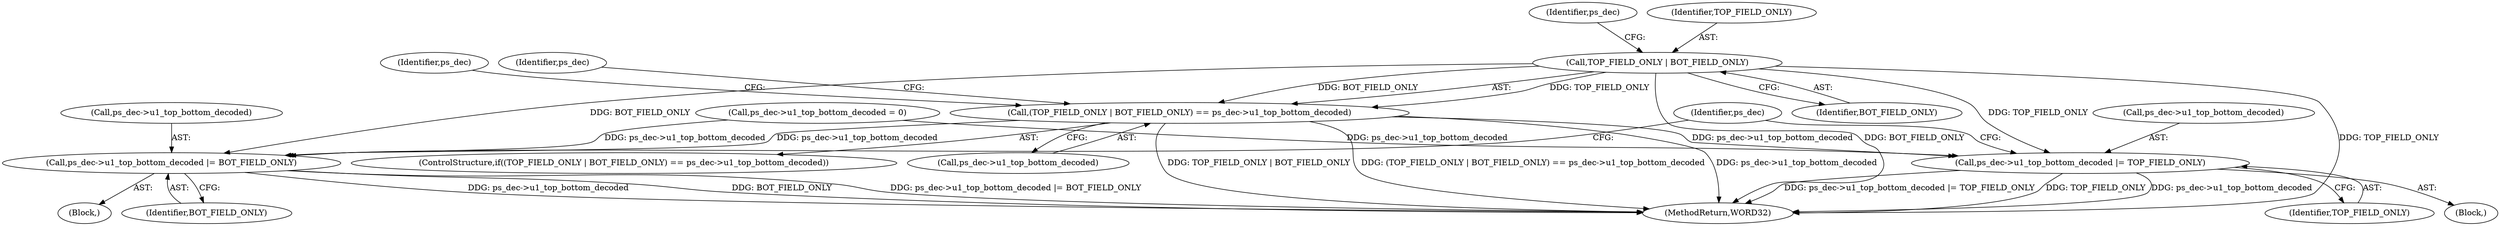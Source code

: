 digraph "0_Android_326fe991a4b7971e8aeaf4ac775491dd8abd85bb@pointer" {
"1000511" [label="(Call,(TOP_FIELD_ONLY | BOT_FIELD_ONLY) == ps_dec->u1_top_bottom_decoded)"];
"1000512" [label="(Call,TOP_FIELD_ONLY | BOT_FIELD_ONLY)"];
"1001838" [label="(Call,ps_dec->u1_top_bottom_decoded |= BOT_FIELD_ONLY)"];
"1001845" [label="(Call,ps_dec->u1_top_bottom_decoded |= TOP_FIELD_ONLY)"];
"1001844" [label="(Block,)"];
"1000510" [label="(ControlStructure,if((TOP_FIELD_ONLY | BOT_FIELD_ONLY) == ps_dec->u1_top_bottom_decoded))"];
"1000526" [label="(Identifier,ps_dec)"];
"1001855" [label="(Identifier,ps_dec)"];
"1001849" [label="(Identifier,TOP_FIELD_ONLY)"];
"1000515" [label="(Call,ps_dec->u1_top_bottom_decoded)"];
"1000516" [label="(Identifier,ps_dec)"];
"1000511" [label="(Call,(TOP_FIELD_ONLY | BOT_FIELD_ONLY) == ps_dec->u1_top_bottom_decoded)"];
"1000514" [label="(Identifier,BOT_FIELD_ONLY)"];
"1000521" [label="(Identifier,ps_dec)"];
"1000512" [label="(Call,TOP_FIELD_ONLY | BOT_FIELD_ONLY)"];
"1001837" [label="(Block,)"];
"1001842" [label="(Identifier,BOT_FIELD_ONLY)"];
"1000519" [label="(Call,ps_dec->u1_top_bottom_decoded = 0)"];
"1001845" [label="(Call,ps_dec->u1_top_bottom_decoded |= TOP_FIELD_ONLY)"];
"1001839" [label="(Call,ps_dec->u1_top_bottom_decoded)"];
"1001838" [label="(Call,ps_dec->u1_top_bottom_decoded |= BOT_FIELD_ONLY)"];
"1000513" [label="(Identifier,TOP_FIELD_ONLY)"];
"1001846" [label="(Call,ps_dec->u1_top_bottom_decoded)"];
"1002147" [label="(MethodReturn,WORD32)"];
"1000511" -> "1000510"  [label="AST: "];
"1000511" -> "1000515"  [label="CFG: "];
"1000512" -> "1000511"  [label="AST: "];
"1000515" -> "1000511"  [label="AST: "];
"1000521" -> "1000511"  [label="CFG: "];
"1000526" -> "1000511"  [label="CFG: "];
"1000511" -> "1002147"  [label="DDG: (TOP_FIELD_ONLY | BOT_FIELD_ONLY) == ps_dec->u1_top_bottom_decoded"];
"1000511" -> "1002147"  [label="DDG: ps_dec->u1_top_bottom_decoded"];
"1000511" -> "1002147"  [label="DDG: TOP_FIELD_ONLY | BOT_FIELD_ONLY"];
"1000512" -> "1000511"  [label="DDG: TOP_FIELD_ONLY"];
"1000512" -> "1000511"  [label="DDG: BOT_FIELD_ONLY"];
"1000511" -> "1001838"  [label="DDG: ps_dec->u1_top_bottom_decoded"];
"1000511" -> "1001845"  [label="DDG: ps_dec->u1_top_bottom_decoded"];
"1000512" -> "1000514"  [label="CFG: "];
"1000513" -> "1000512"  [label="AST: "];
"1000514" -> "1000512"  [label="AST: "];
"1000516" -> "1000512"  [label="CFG: "];
"1000512" -> "1002147"  [label="DDG: TOP_FIELD_ONLY"];
"1000512" -> "1002147"  [label="DDG: BOT_FIELD_ONLY"];
"1000512" -> "1001838"  [label="DDG: BOT_FIELD_ONLY"];
"1000512" -> "1001845"  [label="DDG: TOP_FIELD_ONLY"];
"1001838" -> "1001837"  [label="AST: "];
"1001838" -> "1001842"  [label="CFG: "];
"1001839" -> "1001838"  [label="AST: "];
"1001842" -> "1001838"  [label="AST: "];
"1001855" -> "1001838"  [label="CFG: "];
"1001838" -> "1002147"  [label="DDG: ps_dec->u1_top_bottom_decoded"];
"1001838" -> "1002147"  [label="DDG: BOT_FIELD_ONLY"];
"1001838" -> "1002147"  [label="DDG: ps_dec->u1_top_bottom_decoded |= BOT_FIELD_ONLY"];
"1000519" -> "1001838"  [label="DDG: ps_dec->u1_top_bottom_decoded"];
"1001845" -> "1001844"  [label="AST: "];
"1001845" -> "1001849"  [label="CFG: "];
"1001846" -> "1001845"  [label="AST: "];
"1001849" -> "1001845"  [label="AST: "];
"1001855" -> "1001845"  [label="CFG: "];
"1001845" -> "1002147"  [label="DDG: ps_dec->u1_top_bottom_decoded"];
"1001845" -> "1002147"  [label="DDG: ps_dec->u1_top_bottom_decoded |= TOP_FIELD_ONLY"];
"1001845" -> "1002147"  [label="DDG: TOP_FIELD_ONLY"];
"1000519" -> "1001845"  [label="DDG: ps_dec->u1_top_bottom_decoded"];
}
